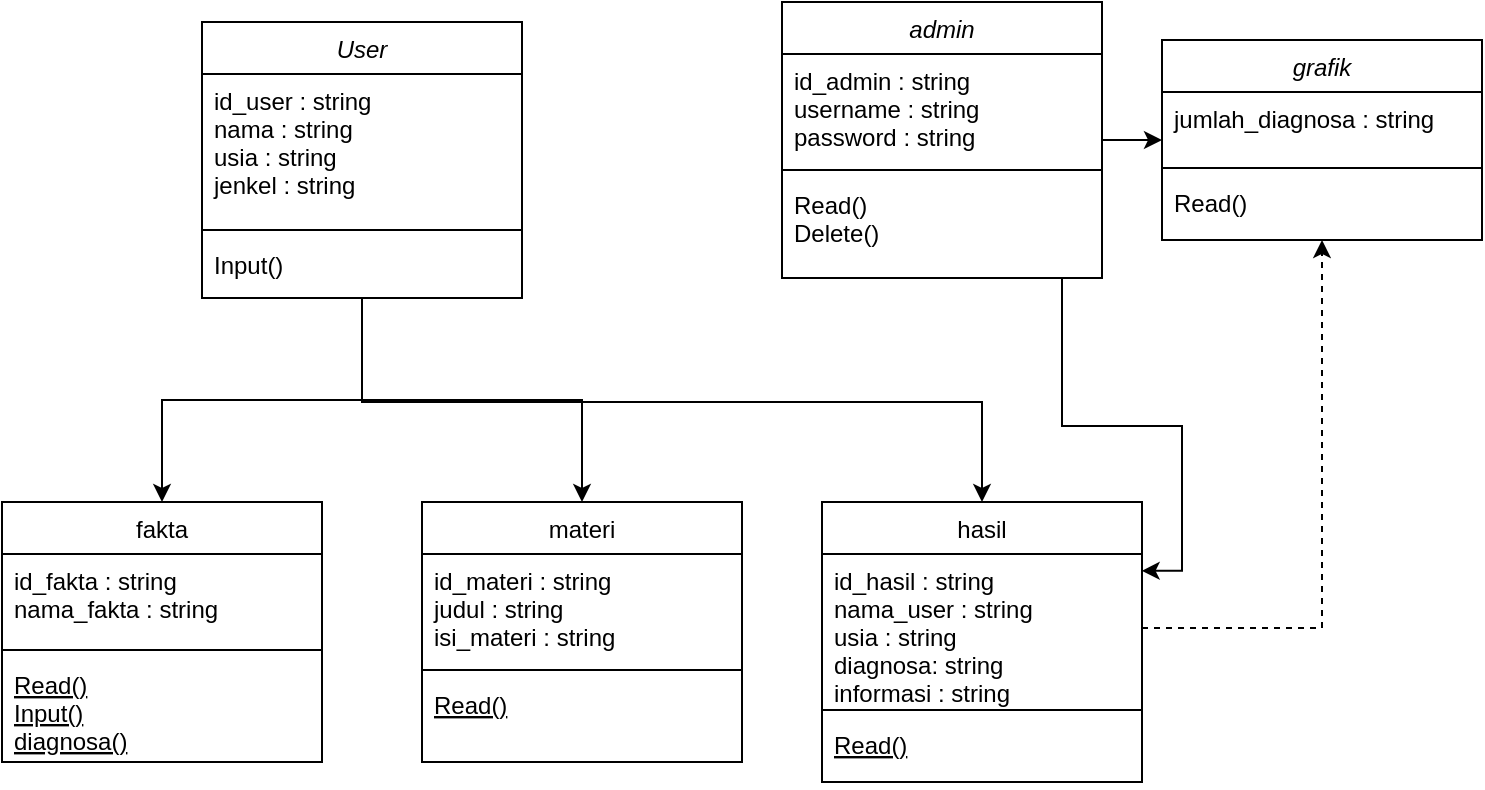 <mxfile version="15.6.6" type="device"><diagram id="C5RBs43oDa-KdzZeNtuy" name="Page-1"><mxGraphModel dx="229" dy="128" grid="1" gridSize="10" guides="1" tooltips="1" connect="1" arrows="1" fold="1" page="1" pageScale="1" pageWidth="827" pageHeight="1169" math="0" shadow="0"><root><mxCell id="WIyWlLk6GJQsqaUBKTNV-0"/><mxCell id="WIyWlLk6GJQsqaUBKTNV-1" parent="WIyWlLk6GJQsqaUBKTNV-0"/><mxCell id="v1S8jiFYj_kJ3EeSH5JY-24" style="edgeStyle=orthogonalEdgeStyle;rounded=0;orthogonalLoop=1;jettySize=auto;html=1;entryX=0.5;entryY=0;entryDx=0;entryDy=0;labelBackgroundColor=default;fontColor=default;strokeColor=default;" edge="1" parent="WIyWlLk6GJQsqaUBKTNV-1" source="zkfFHV4jXpPFQw0GAbJ--0" target="zkfFHV4jXpPFQw0GAbJ--6"><mxGeometry relative="1" as="geometry"/></mxCell><mxCell id="v1S8jiFYj_kJ3EeSH5JY-25" style="edgeStyle=orthogonalEdgeStyle;rounded=0;orthogonalLoop=1;jettySize=auto;html=1;labelBackgroundColor=default;fontColor=default;strokeColor=default;" edge="1" parent="WIyWlLk6GJQsqaUBKTNV-1" source="zkfFHV4jXpPFQw0GAbJ--0" target="zkfFHV4jXpPFQw0GAbJ--13"><mxGeometry relative="1" as="geometry"/></mxCell><mxCell id="v1S8jiFYj_kJ3EeSH5JY-26" style="edgeStyle=orthogonalEdgeStyle;rounded=0;orthogonalLoop=1;jettySize=auto;html=1;labelBackgroundColor=default;fontColor=default;strokeColor=default;" edge="1" parent="WIyWlLk6GJQsqaUBKTNV-1" source="zkfFHV4jXpPFQw0GAbJ--0" target="v1S8jiFYj_kJ3EeSH5JY-11"><mxGeometry relative="1" as="geometry"><Array as="points"><mxPoint x="250" y="310"/><mxPoint x="560" y="310"/></Array></mxGeometry></mxCell><mxCell id="zkfFHV4jXpPFQw0GAbJ--0" value="User" style="swimlane;fontStyle=2;align=center;verticalAlign=top;childLayout=stackLayout;horizontal=1;startSize=26;horizontalStack=0;resizeParent=1;resizeLast=0;collapsible=1;marginBottom=0;rounded=0;shadow=0;strokeWidth=1;fontColor=default;fillColor=default;strokeColor=default;" parent="WIyWlLk6GJQsqaUBKTNV-1" vertex="1"><mxGeometry x="170" y="120" width="160" height="138" as="geometry"><mxRectangle x="230" y="140" width="160" height="26" as="alternateBounds"/></mxGeometry></mxCell><mxCell id="zkfFHV4jXpPFQw0GAbJ--1" value="id_user : string&#10;nama : string&#10;usia : string&#10;jenkel : string" style="text;align=left;verticalAlign=top;spacingLeft=4;spacingRight=4;overflow=hidden;rotatable=0;points=[[0,0.5],[1,0.5]];portConstraint=eastwest;fontColor=default;" parent="zkfFHV4jXpPFQw0GAbJ--0" vertex="1"><mxGeometry y="26" width="160" height="74" as="geometry"/></mxCell><mxCell id="zkfFHV4jXpPFQw0GAbJ--4" value="" style="line;html=1;strokeWidth=1;align=left;verticalAlign=middle;spacingTop=-1;spacingLeft=3;spacingRight=3;rotatable=0;labelPosition=right;points=[];portConstraint=eastwest;" parent="zkfFHV4jXpPFQw0GAbJ--0" vertex="1"><mxGeometry y="100" width="160" height="8" as="geometry"/></mxCell><mxCell id="zkfFHV4jXpPFQw0GAbJ--5" value="Input()" style="text;align=left;verticalAlign=top;spacingLeft=4;spacingRight=4;overflow=hidden;rotatable=0;points=[[0,0.5],[1,0.5]];portConstraint=eastwest;fontColor=default;" parent="zkfFHV4jXpPFQw0GAbJ--0" vertex="1"><mxGeometry y="108" width="160" height="26" as="geometry"/></mxCell><mxCell id="zkfFHV4jXpPFQw0GAbJ--6" value="fakta" style="swimlane;fontStyle=0;align=center;verticalAlign=top;childLayout=stackLayout;horizontal=1;startSize=26;horizontalStack=0;resizeParent=1;resizeLast=0;collapsible=1;marginBottom=0;rounded=0;shadow=0;strokeWidth=1;fontColor=default;" parent="WIyWlLk6GJQsqaUBKTNV-1" vertex="1"><mxGeometry x="70" y="360" width="160" height="130" as="geometry"><mxRectangle x="130" y="380" width="160" height="26" as="alternateBounds"/></mxGeometry></mxCell><mxCell id="zkfFHV4jXpPFQw0GAbJ--7" value="id_fakta : string&#10;nama_fakta : string" style="text;align=left;verticalAlign=top;spacingLeft=4;spacingRight=4;overflow=hidden;rotatable=0;points=[[0,0.5],[1,0.5]];portConstraint=eastwest;fontColor=default;" parent="zkfFHV4jXpPFQw0GAbJ--6" vertex="1"><mxGeometry y="26" width="160" height="44" as="geometry"/></mxCell><mxCell id="zkfFHV4jXpPFQw0GAbJ--9" value="" style="line;html=1;strokeWidth=1;align=left;verticalAlign=middle;spacingTop=-1;spacingLeft=3;spacingRight=3;rotatable=0;labelPosition=right;points=[];portConstraint=eastwest;" parent="zkfFHV4jXpPFQw0GAbJ--6" vertex="1"><mxGeometry y="70" width="160" height="8" as="geometry"/></mxCell><mxCell id="zkfFHV4jXpPFQw0GAbJ--10" value="Read()&#10;Input()&#10;diagnosa()" style="text;align=left;verticalAlign=top;spacingLeft=4;spacingRight=4;overflow=hidden;rotatable=0;points=[[0,0.5],[1,0.5]];portConstraint=eastwest;fontStyle=4;fontColor=default;" parent="zkfFHV4jXpPFQw0GAbJ--6" vertex="1"><mxGeometry y="78" width="160" height="52" as="geometry"/></mxCell><mxCell id="zkfFHV4jXpPFQw0GAbJ--13" value="materi" style="swimlane;fontStyle=0;align=center;verticalAlign=top;childLayout=stackLayout;horizontal=1;startSize=26;horizontalStack=0;resizeParent=1;resizeLast=0;collapsible=1;marginBottom=0;rounded=0;shadow=0;strokeWidth=1;fontColor=default;fillColor=default;strokeColor=default;labelBackgroundColor=default;" parent="WIyWlLk6GJQsqaUBKTNV-1" vertex="1"><mxGeometry x="280" y="360" width="160" height="130" as="geometry"><mxRectangle x="340" y="380" width="170" height="26" as="alternateBounds"/></mxGeometry></mxCell><mxCell id="zkfFHV4jXpPFQw0GAbJ--14" value="id_materi : string&#10;judul : string&#10;isi_materi : string" style="text;align=left;verticalAlign=top;spacingLeft=4;spacingRight=4;overflow=hidden;rotatable=0;points=[[0,0.5],[1,0.5]];portConstraint=eastwest;fontColor=default;" parent="zkfFHV4jXpPFQw0GAbJ--13" vertex="1"><mxGeometry y="26" width="160" height="54" as="geometry"/></mxCell><mxCell id="zkfFHV4jXpPFQw0GAbJ--15" value="" style="line;html=1;strokeWidth=1;align=left;verticalAlign=middle;spacingTop=-1;spacingLeft=3;spacingRight=3;rotatable=0;labelPosition=right;points=[];portConstraint=eastwest;" parent="zkfFHV4jXpPFQw0GAbJ--13" vertex="1"><mxGeometry y="80" width="160" height="8" as="geometry"/></mxCell><mxCell id="v1S8jiFYj_kJ3EeSH5JY-0" value="Read()" style="text;align=left;verticalAlign=top;spacingLeft=4;spacingRight=4;overflow=hidden;rotatable=0;points=[[0,0.5],[1,0.5]];portConstraint=eastwest;fontStyle=4;fontColor=default;" vertex="1" parent="zkfFHV4jXpPFQw0GAbJ--13"><mxGeometry y="88" width="160" height="42" as="geometry"/></mxCell><mxCell id="v1S8jiFYj_kJ3EeSH5JY-11" value="hasil" style="swimlane;fontStyle=0;align=center;verticalAlign=top;childLayout=stackLayout;horizontal=1;startSize=26;horizontalStack=0;resizeParent=1;resizeLast=0;collapsible=1;marginBottom=0;rounded=0;shadow=0;strokeWidth=1;fontColor=default;fillColor=default;strokeColor=default;labelBackgroundColor=default;" vertex="1" parent="WIyWlLk6GJQsqaUBKTNV-1"><mxGeometry x="480" y="360" width="160" height="140" as="geometry"><mxRectangle x="340" y="380" width="170" height="26" as="alternateBounds"/></mxGeometry></mxCell><mxCell id="v1S8jiFYj_kJ3EeSH5JY-12" value="id_hasil : string&#10;nama_user : string&#10;usia : string&#10;diagnosa: string&#10;informasi : string" style="text;align=left;verticalAlign=top;spacingLeft=4;spacingRight=4;overflow=hidden;rotatable=0;points=[[0,0.5],[1,0.5]];portConstraint=eastwest;fontColor=default;" vertex="1" parent="v1S8jiFYj_kJ3EeSH5JY-11"><mxGeometry y="26" width="160" height="74" as="geometry"/></mxCell><mxCell id="v1S8jiFYj_kJ3EeSH5JY-13" value="" style="line;html=1;strokeWidth=1;align=left;verticalAlign=middle;spacingTop=-1;spacingLeft=3;spacingRight=3;rotatable=0;labelPosition=right;points=[];portConstraint=eastwest;" vertex="1" parent="v1S8jiFYj_kJ3EeSH5JY-11"><mxGeometry y="100" width="160" height="8" as="geometry"/></mxCell><mxCell id="v1S8jiFYj_kJ3EeSH5JY-14" value="Read()" style="text;align=left;verticalAlign=top;spacingLeft=4;spacingRight=4;overflow=hidden;rotatable=0;points=[[0,0.5],[1,0.5]];portConstraint=eastwest;fontStyle=4;fontColor=default;" vertex="1" parent="v1S8jiFYj_kJ3EeSH5JY-11"><mxGeometry y="108" width="160" height="32" as="geometry"/></mxCell><mxCell id="v1S8jiFYj_kJ3EeSH5JY-23" value="" style="edgeStyle=orthogonalEdgeStyle;rounded=0;orthogonalLoop=1;jettySize=auto;html=1;labelBackgroundColor=default;fontColor=default;strokeColor=default;" edge="1" parent="WIyWlLk6GJQsqaUBKTNV-1" source="v1S8jiFYj_kJ3EeSH5JY-15" target="v1S8jiFYj_kJ3EeSH5JY-19"><mxGeometry relative="1" as="geometry"/></mxCell><mxCell id="v1S8jiFYj_kJ3EeSH5JY-27" style="edgeStyle=orthogonalEdgeStyle;rounded=0;orthogonalLoop=1;jettySize=auto;html=1;entryX=0.999;entryY=0.114;entryDx=0;entryDy=0;labelBackgroundColor=default;fontColor=default;strokeColor=default;entryPerimeter=0;" edge="1" parent="WIyWlLk6GJQsqaUBKTNV-1" source="v1S8jiFYj_kJ3EeSH5JY-15" target="v1S8jiFYj_kJ3EeSH5JY-12"><mxGeometry relative="1" as="geometry"><Array as="points"><mxPoint x="600" y="322"/><mxPoint x="660" y="322"/><mxPoint x="660" y="394"/></Array></mxGeometry></mxCell><mxCell id="v1S8jiFYj_kJ3EeSH5JY-15" value="admin" style="swimlane;fontStyle=2;align=center;verticalAlign=top;childLayout=stackLayout;horizontal=1;startSize=26;horizontalStack=0;resizeParent=1;resizeLast=0;collapsible=1;marginBottom=0;rounded=0;shadow=0;strokeWidth=1;fontColor=default;fillColor=default;strokeColor=default;" vertex="1" parent="WIyWlLk6GJQsqaUBKTNV-1"><mxGeometry x="460" y="110" width="160" height="138" as="geometry"><mxRectangle x="230" y="140" width="160" height="26" as="alternateBounds"/></mxGeometry></mxCell><mxCell id="v1S8jiFYj_kJ3EeSH5JY-16" value="id_admin : string&#10;username : string&#10;password : string" style="text;align=left;verticalAlign=top;spacingLeft=4;spacingRight=4;overflow=hidden;rotatable=0;points=[[0,0.5],[1,0.5]];portConstraint=eastwest;fontColor=default;" vertex="1" parent="v1S8jiFYj_kJ3EeSH5JY-15"><mxGeometry y="26" width="160" height="54" as="geometry"/></mxCell><mxCell id="v1S8jiFYj_kJ3EeSH5JY-17" value="" style="line;html=1;strokeWidth=1;align=left;verticalAlign=middle;spacingTop=-1;spacingLeft=3;spacingRight=3;rotatable=0;labelPosition=right;points=[];portConstraint=eastwest;" vertex="1" parent="v1S8jiFYj_kJ3EeSH5JY-15"><mxGeometry y="80" width="160" height="8" as="geometry"/></mxCell><mxCell id="v1S8jiFYj_kJ3EeSH5JY-18" value="Read()&#10;Delete()" style="text;align=left;verticalAlign=top;spacingLeft=4;spacingRight=4;overflow=hidden;rotatable=0;points=[[0,0.5],[1,0.5]];portConstraint=eastwest;fontColor=default;" vertex="1" parent="v1S8jiFYj_kJ3EeSH5JY-15"><mxGeometry y="88" width="160" height="32" as="geometry"/></mxCell><mxCell id="v1S8jiFYj_kJ3EeSH5JY-19" value="grafik" style="swimlane;fontStyle=2;align=center;verticalAlign=top;childLayout=stackLayout;horizontal=1;startSize=26;horizontalStack=0;resizeParent=1;resizeLast=0;collapsible=1;marginBottom=0;rounded=0;shadow=0;strokeWidth=1;fontColor=default;fillColor=default;strokeColor=default;" vertex="1" parent="WIyWlLk6GJQsqaUBKTNV-1"><mxGeometry x="650" y="129" width="160" height="100" as="geometry"><mxRectangle x="230" y="140" width="160" height="26" as="alternateBounds"/></mxGeometry></mxCell><mxCell id="v1S8jiFYj_kJ3EeSH5JY-20" value="jumlah_diagnosa : string" style="text;align=left;verticalAlign=top;spacingLeft=4;spacingRight=4;overflow=hidden;rotatable=0;points=[[0,0.5],[1,0.5]];portConstraint=eastwest;fontColor=default;" vertex="1" parent="v1S8jiFYj_kJ3EeSH5JY-19"><mxGeometry y="26" width="160" height="34" as="geometry"/></mxCell><mxCell id="v1S8jiFYj_kJ3EeSH5JY-21" value="" style="line;html=1;strokeWidth=1;align=left;verticalAlign=middle;spacingTop=-1;spacingLeft=3;spacingRight=3;rotatable=0;labelPosition=right;points=[];portConstraint=eastwest;" vertex="1" parent="v1S8jiFYj_kJ3EeSH5JY-19"><mxGeometry y="60" width="160" height="8" as="geometry"/></mxCell><mxCell id="v1S8jiFYj_kJ3EeSH5JY-22" value="Read()" style="text;align=left;verticalAlign=top;spacingLeft=4;spacingRight=4;overflow=hidden;rotatable=0;points=[[0,0.5],[1,0.5]];portConstraint=eastwest;fontColor=default;" vertex="1" parent="v1S8jiFYj_kJ3EeSH5JY-19"><mxGeometry y="68" width="160" height="26" as="geometry"/></mxCell><mxCell id="v1S8jiFYj_kJ3EeSH5JY-29" style="edgeStyle=orthogonalEdgeStyle;rounded=0;orthogonalLoop=1;jettySize=auto;html=1;entryX=0.5;entryY=1;entryDx=0;entryDy=0;dashed=1;labelBackgroundColor=default;fontColor=default;strokeColor=default;" edge="1" parent="WIyWlLk6GJQsqaUBKTNV-1" source="v1S8jiFYj_kJ3EeSH5JY-12" target="v1S8jiFYj_kJ3EeSH5JY-19"><mxGeometry relative="1" as="geometry"/></mxCell></root></mxGraphModel></diagram></mxfile>
